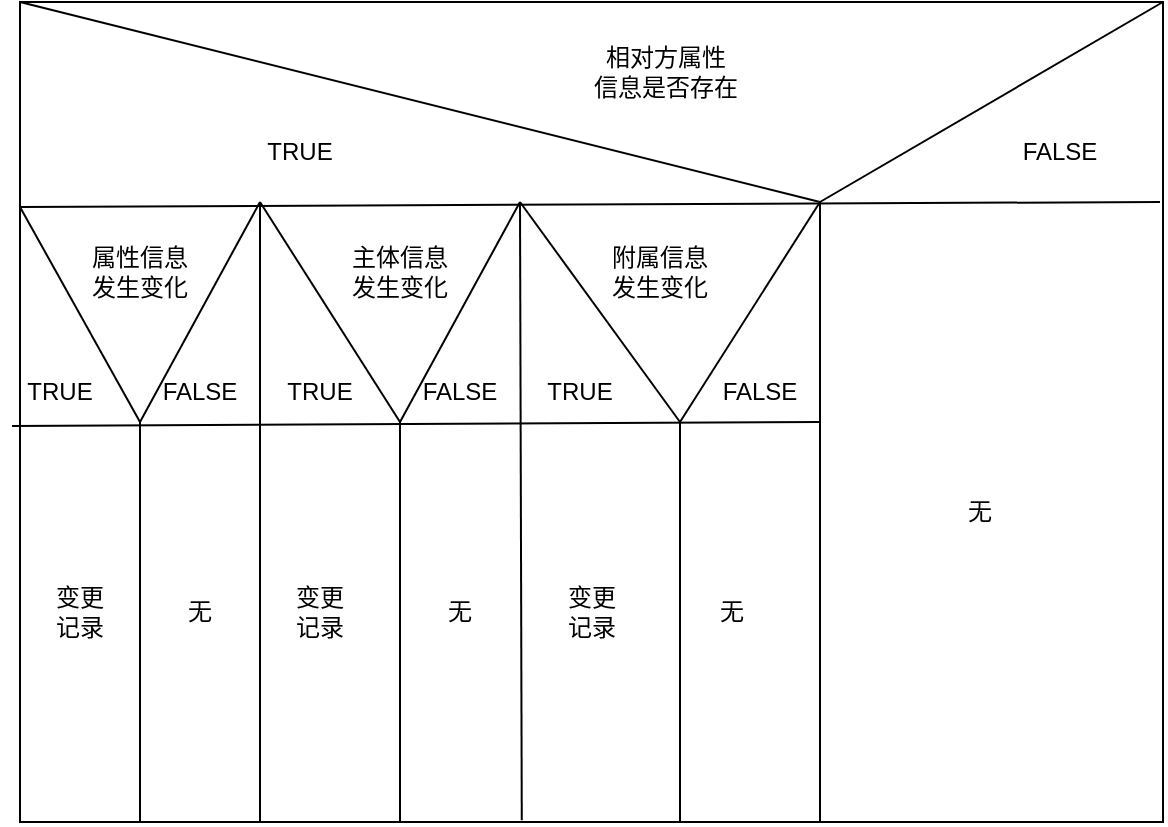 <mxfile version="17.1.2" type="github">
  <diagram id="Xr1jYt0f0FHEDUyJ4ZwH" name="第 1 页">
    <mxGraphModel dx="1298" dy="657" grid="1" gridSize="10" guides="1" tooltips="1" connect="1" arrows="1" fold="1" page="1" pageScale="1" pageWidth="827" pageHeight="1169" math="0" shadow="0">
      <root>
        <mxCell id="0" />
        <mxCell id="1" parent="0" />
        <mxCell id="nmfzcIJgD9p6Ri4BwWcJ-2" value="" style="rounded=0;whiteSpace=wrap;html=1;" vertex="1" parent="1">
          <mxGeometry x="130" y="150" width="571.5" height="410" as="geometry" />
        </mxCell>
        <mxCell id="nmfzcIJgD9p6Ri4BwWcJ-3" value="" style="endArrow=none;html=1;rounded=0;exitX=0;exitY=0.25;exitDx=0;exitDy=0;" edge="1" parent="1" source="nmfzcIJgD9p6Ri4BwWcJ-2">
          <mxGeometry width="50" height="50" relative="1" as="geometry">
            <mxPoint x="380" y="380" as="sourcePoint" />
            <mxPoint x="700" y="250" as="targetPoint" />
          </mxGeometry>
        </mxCell>
        <mxCell id="nmfzcIJgD9p6Ri4BwWcJ-4" value="" style="endArrow=none;html=1;rounded=0;exitX=-0.007;exitY=0.517;exitDx=0;exitDy=0;exitPerimeter=0;" edge="1" parent="1" source="nmfzcIJgD9p6Ri4BwWcJ-2">
          <mxGeometry width="50" height="50" relative="1" as="geometry">
            <mxPoint x="380" y="380" as="sourcePoint" />
            <mxPoint x="530" y="360" as="targetPoint" />
          </mxGeometry>
        </mxCell>
        <mxCell id="nmfzcIJgD9p6Ri4BwWcJ-6" value="" style="endArrow=none;html=1;rounded=0;exitX=0;exitY=0;exitDx=0;exitDy=0;" edge="1" parent="1" source="nmfzcIJgD9p6Ri4BwWcJ-2">
          <mxGeometry width="50" height="50" relative="1" as="geometry">
            <mxPoint x="380" y="380" as="sourcePoint" />
            <mxPoint x="530" y="250" as="targetPoint" />
          </mxGeometry>
        </mxCell>
        <mxCell id="nmfzcIJgD9p6Ri4BwWcJ-7" value="" style="endArrow=none;html=1;rounded=0;entryX=1;entryY=0;entryDx=0;entryDy=0;" edge="1" parent="1" target="nmfzcIJgD9p6Ri4BwWcJ-2">
          <mxGeometry width="50" height="50" relative="1" as="geometry">
            <mxPoint x="530" y="250" as="sourcePoint" />
            <mxPoint x="430" y="330" as="targetPoint" />
          </mxGeometry>
        </mxCell>
        <mxCell id="nmfzcIJgD9p6Ri4BwWcJ-8" value="" style="endArrow=none;html=1;rounded=0;" edge="1" parent="1">
          <mxGeometry width="50" height="50" relative="1" as="geometry">
            <mxPoint x="530" y="560" as="sourcePoint" />
            <mxPoint x="530" y="250" as="targetPoint" />
          </mxGeometry>
        </mxCell>
        <mxCell id="nmfzcIJgD9p6Ri4BwWcJ-10" value="相对方属性&lt;br&gt;信息是否存在" style="text;html=1;strokeColor=none;fillColor=none;align=center;verticalAlign=middle;whiteSpace=wrap;rounded=0;" vertex="1" parent="1">
          <mxGeometry x="390" y="160" width="126" height="50" as="geometry" />
        </mxCell>
        <mxCell id="nmfzcIJgD9p6Ri4BwWcJ-11" value="FALSE" style="text;html=1;strokeColor=none;fillColor=none;align=center;verticalAlign=middle;whiteSpace=wrap;rounded=0;" vertex="1" parent="1">
          <mxGeometry x="620" y="210" width="60" height="30" as="geometry" />
        </mxCell>
        <mxCell id="nmfzcIJgD9p6Ri4BwWcJ-12" value="TRUE" style="text;html=1;strokeColor=none;fillColor=none;align=center;verticalAlign=middle;whiteSpace=wrap;rounded=0;" vertex="1" parent="1">
          <mxGeometry x="240" y="210" width="60" height="30" as="geometry" />
        </mxCell>
        <mxCell id="nmfzcIJgD9p6Ri4BwWcJ-13" value="" style="endArrow=none;html=1;rounded=0;" edge="1" parent="1">
          <mxGeometry width="50" height="50" relative="1" as="geometry">
            <mxPoint x="250" y="250" as="sourcePoint" />
            <mxPoint x="250" y="560" as="targetPoint" />
          </mxGeometry>
        </mxCell>
        <mxCell id="nmfzcIJgD9p6Ri4BwWcJ-14" value="" style="endArrow=none;html=1;rounded=0;entryX=0.439;entryY=0.998;entryDx=0;entryDy=0;entryPerimeter=0;" edge="1" parent="1" target="nmfzcIJgD9p6Ri4BwWcJ-2">
          <mxGeometry width="50" height="50" relative="1" as="geometry">
            <mxPoint x="380" y="250" as="sourcePoint" />
            <mxPoint x="430" y="320" as="targetPoint" />
          </mxGeometry>
        </mxCell>
        <mxCell id="nmfzcIJgD9p6Ri4BwWcJ-15" value="无" style="text;html=1;strokeColor=none;fillColor=none;align=center;verticalAlign=middle;whiteSpace=wrap;rounded=0;" vertex="1" parent="1">
          <mxGeometry x="580" y="390" width="60" height="30" as="geometry" />
        </mxCell>
        <mxCell id="nmfzcIJgD9p6Ri4BwWcJ-16" value="" style="endArrow=none;html=1;rounded=0;entryX=0;entryY=0.25;entryDx=0;entryDy=0;" edge="1" parent="1" target="nmfzcIJgD9p6Ri4BwWcJ-2">
          <mxGeometry width="50" height="50" relative="1" as="geometry">
            <mxPoint x="190" y="360" as="sourcePoint" />
            <mxPoint x="430" y="320" as="targetPoint" />
          </mxGeometry>
        </mxCell>
        <mxCell id="nmfzcIJgD9p6Ri4BwWcJ-17" value="" style="endArrow=none;html=1;rounded=0;" edge="1" parent="1">
          <mxGeometry width="50" height="50" relative="1" as="geometry">
            <mxPoint x="190" y="360" as="sourcePoint" />
            <mxPoint x="250" y="250" as="targetPoint" />
          </mxGeometry>
        </mxCell>
        <mxCell id="nmfzcIJgD9p6Ri4BwWcJ-18" value="" style="endArrow=none;html=1;rounded=0;" edge="1" parent="1">
          <mxGeometry width="50" height="50" relative="1" as="geometry">
            <mxPoint x="460" y="360" as="sourcePoint" />
            <mxPoint x="530" y="250" as="targetPoint" />
          </mxGeometry>
        </mxCell>
        <mxCell id="nmfzcIJgD9p6Ri4BwWcJ-20" value="" style="endArrow=none;html=1;rounded=0;" edge="1" parent="1">
          <mxGeometry width="50" height="50" relative="1" as="geometry">
            <mxPoint x="320" y="360" as="sourcePoint" />
            <mxPoint x="380" y="250" as="targetPoint" />
          </mxGeometry>
        </mxCell>
        <mxCell id="nmfzcIJgD9p6Ri4BwWcJ-21" value="" style="endArrow=none;html=1;rounded=0;" edge="1" parent="1">
          <mxGeometry width="50" height="50" relative="1" as="geometry">
            <mxPoint x="460" y="360" as="sourcePoint" />
            <mxPoint x="380" y="250" as="targetPoint" />
          </mxGeometry>
        </mxCell>
        <mxCell id="nmfzcIJgD9p6Ri4BwWcJ-22" value="" style="endArrow=none;html=1;rounded=0;" edge="1" parent="1">
          <mxGeometry width="50" height="50" relative="1" as="geometry">
            <mxPoint x="320" y="360" as="sourcePoint" />
            <mxPoint x="250" y="250" as="targetPoint" />
          </mxGeometry>
        </mxCell>
        <mxCell id="nmfzcIJgD9p6Ri4BwWcJ-23" value="主体信息&lt;br&gt;发生变化" style="text;html=1;strokeColor=none;fillColor=none;align=center;verticalAlign=middle;whiteSpace=wrap;rounded=0;" vertex="1" parent="1">
          <mxGeometry x="290" y="270" width="60" height="30" as="geometry" />
        </mxCell>
        <mxCell id="nmfzcIJgD9p6Ri4BwWcJ-24" value="属性信息&lt;br&gt;发生变化" style="text;html=1;strokeColor=none;fillColor=none;align=center;verticalAlign=middle;whiteSpace=wrap;rounded=0;" vertex="1" parent="1">
          <mxGeometry x="160" y="270" width="60" height="30" as="geometry" />
        </mxCell>
        <mxCell id="nmfzcIJgD9p6Ri4BwWcJ-25" value="附属信息&lt;br&gt;发生变化" style="text;html=1;strokeColor=none;fillColor=none;align=center;verticalAlign=middle;whiteSpace=wrap;rounded=0;" vertex="1" parent="1">
          <mxGeometry x="420" y="270" width="60" height="30" as="geometry" />
        </mxCell>
        <mxCell id="nmfzcIJgD9p6Ri4BwWcJ-26" value="FALSE" style="text;html=1;strokeColor=none;fillColor=none;align=center;verticalAlign=middle;whiteSpace=wrap;rounded=0;" vertex="1" parent="1">
          <mxGeometry x="190" y="330" width="60" height="30" as="geometry" />
        </mxCell>
        <mxCell id="nmfzcIJgD9p6Ri4BwWcJ-27" value="TRUE" style="text;html=1;strokeColor=none;fillColor=none;align=center;verticalAlign=middle;whiteSpace=wrap;rounded=0;" vertex="1" parent="1">
          <mxGeometry x="120" y="330" width="60" height="30" as="geometry" />
        </mxCell>
        <mxCell id="nmfzcIJgD9p6Ri4BwWcJ-28" value="FALSE" style="text;html=1;strokeColor=none;fillColor=none;align=center;verticalAlign=middle;whiteSpace=wrap;rounded=0;" vertex="1" parent="1">
          <mxGeometry x="470" y="330" width="60" height="30" as="geometry" />
        </mxCell>
        <mxCell id="nmfzcIJgD9p6Ri4BwWcJ-29" value="TRUE" style="text;html=1;strokeColor=none;fillColor=none;align=center;verticalAlign=middle;whiteSpace=wrap;rounded=0;" vertex="1" parent="1">
          <mxGeometry x="380" y="330" width="60" height="30" as="geometry" />
        </mxCell>
        <mxCell id="nmfzcIJgD9p6Ri4BwWcJ-30" value="TRUE" style="text;html=1;strokeColor=none;fillColor=none;align=center;verticalAlign=middle;whiteSpace=wrap;rounded=0;" vertex="1" parent="1">
          <mxGeometry x="250" y="330" width="60" height="30" as="geometry" />
        </mxCell>
        <mxCell id="nmfzcIJgD9p6Ri4BwWcJ-31" value="FALSE" style="text;html=1;strokeColor=none;fillColor=none;align=center;verticalAlign=middle;whiteSpace=wrap;rounded=0;" vertex="1" parent="1">
          <mxGeometry x="320" y="330" width="60" height="30" as="geometry" />
        </mxCell>
        <mxCell id="nmfzcIJgD9p6Ri4BwWcJ-34" value="" style="endArrow=none;html=1;rounded=0;exitX=0;exitY=1;exitDx=0;exitDy=0;" edge="1" parent="1" source="nmfzcIJgD9p6Ri4BwWcJ-26">
          <mxGeometry width="50" height="50" relative="1" as="geometry">
            <mxPoint x="230" y="360" as="sourcePoint" />
            <mxPoint x="190" y="560" as="targetPoint" />
          </mxGeometry>
        </mxCell>
        <mxCell id="nmfzcIJgD9p6Ri4BwWcJ-35" value="" style="endArrow=none;html=1;rounded=0;entryX=0;entryY=1;entryDx=0;entryDy=0;" edge="1" parent="1" target="nmfzcIJgD9p6Ri4BwWcJ-31">
          <mxGeometry width="50" height="50" relative="1" as="geometry">
            <mxPoint x="320" y="560" as="sourcePoint" />
            <mxPoint x="280" y="360" as="targetPoint" />
          </mxGeometry>
        </mxCell>
        <mxCell id="nmfzcIJgD9p6Ri4BwWcJ-36" value="" style="endArrow=none;html=1;rounded=0;" edge="1" parent="1">
          <mxGeometry width="50" height="50" relative="1" as="geometry">
            <mxPoint x="460" y="560" as="sourcePoint" />
            <mxPoint x="460" y="360" as="targetPoint" />
          </mxGeometry>
        </mxCell>
        <mxCell id="nmfzcIJgD9p6Ri4BwWcJ-37" value="无" style="text;html=1;strokeColor=none;fillColor=none;align=center;verticalAlign=middle;whiteSpace=wrap;rounded=0;" vertex="1" parent="1">
          <mxGeometry x="190" y="405" width="60" height="100" as="geometry" />
        </mxCell>
        <mxCell id="nmfzcIJgD9p6Ri4BwWcJ-38" value="变更&lt;br&gt;记录" style="text;html=1;strokeColor=none;fillColor=none;align=center;verticalAlign=middle;whiteSpace=wrap;rounded=0;" vertex="1" parent="1">
          <mxGeometry x="250" y="440" width="60" height="30" as="geometry" />
        </mxCell>
        <mxCell id="nmfzcIJgD9p6Ri4BwWcJ-39" value="变更&lt;br&gt;记录" style="text;html=1;strokeColor=none;fillColor=none;align=center;verticalAlign=middle;whiteSpace=wrap;rounded=0;" vertex="1" parent="1">
          <mxGeometry x="385.75" y="440" width="60" height="30" as="geometry" />
        </mxCell>
        <mxCell id="nmfzcIJgD9p6Ri4BwWcJ-40" value="无" style="text;html=1;strokeColor=none;fillColor=none;align=center;verticalAlign=middle;whiteSpace=wrap;rounded=0;" vertex="1" parent="1">
          <mxGeometry x="456" y="440" width="60" height="30" as="geometry" />
        </mxCell>
        <mxCell id="nmfzcIJgD9p6Ri4BwWcJ-41" value="无" style="text;html=1;strokeColor=none;fillColor=none;align=center;verticalAlign=middle;whiteSpace=wrap;rounded=0;" vertex="1" parent="1">
          <mxGeometry x="320" y="440" width="60" height="30" as="geometry" />
        </mxCell>
        <mxCell id="nmfzcIJgD9p6Ri4BwWcJ-42" value="变更&lt;br&gt;记录" style="text;html=1;strokeColor=none;fillColor=none;align=center;verticalAlign=middle;whiteSpace=wrap;rounded=0;" vertex="1" parent="1">
          <mxGeometry x="130" y="440" width="60" height="30" as="geometry" />
        </mxCell>
      </root>
    </mxGraphModel>
  </diagram>
</mxfile>

